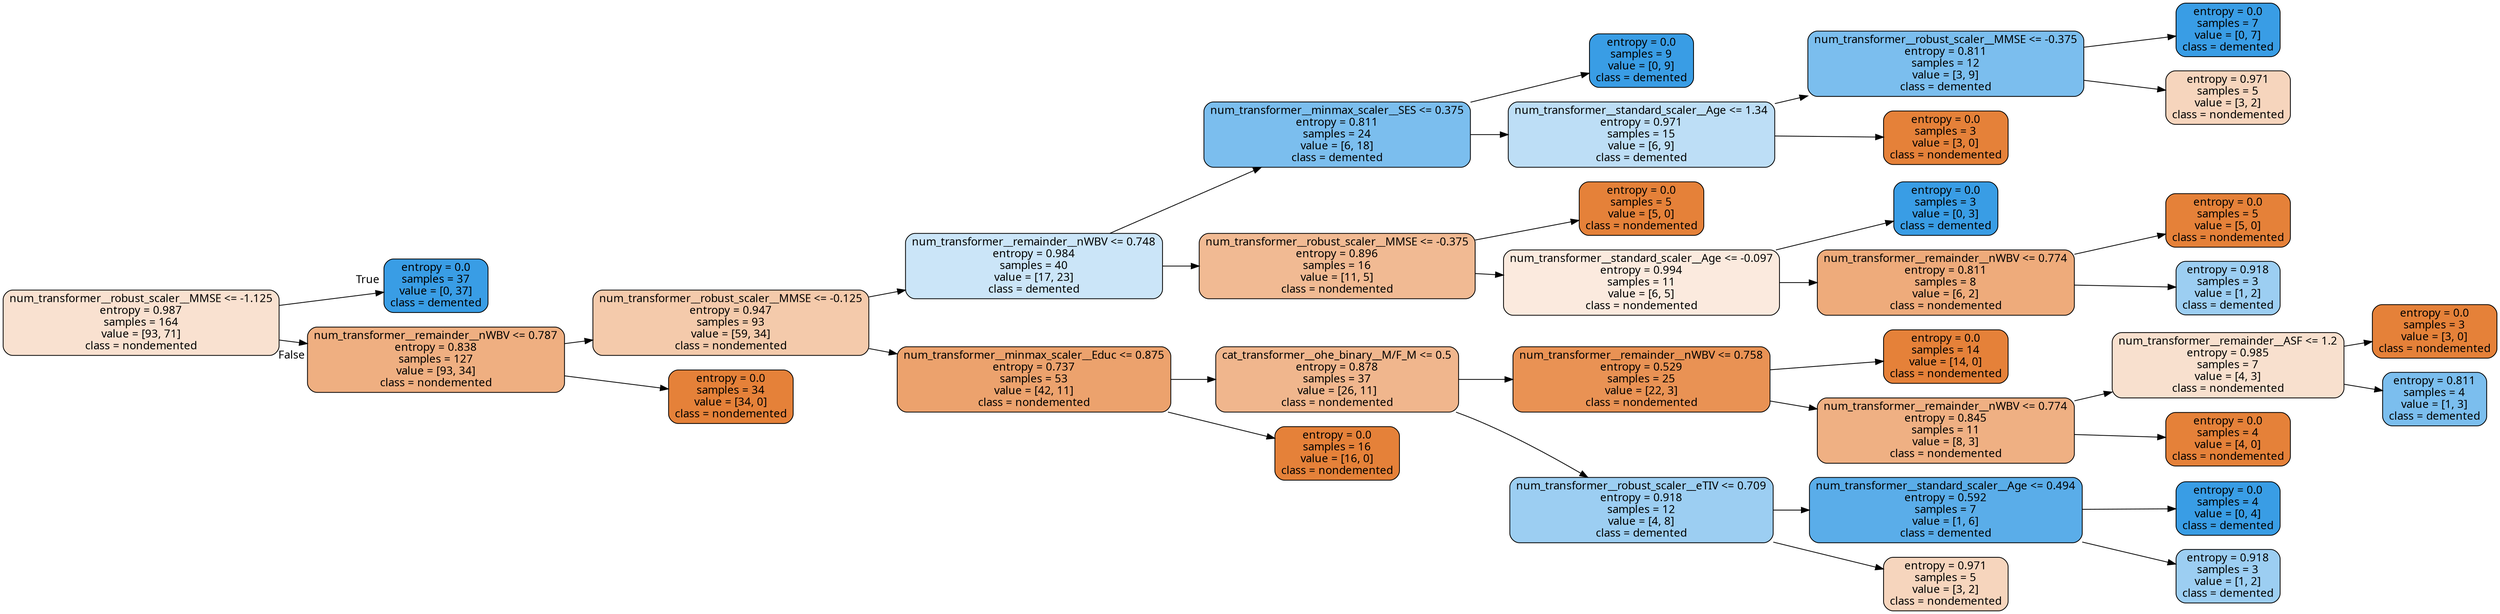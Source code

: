 digraph Tree {
node [shape=box, style="filled, rounded", color="black", fontname="futura"] ;
edge [fontname="futura"] ;
rankdir=LR ;
0 [label="num_transformer__robust_scaler__MMSE <= -1.125\nentropy = 0.987\nsamples = 164\nvalue = [93, 71]\nclass = nondemented", fillcolor="#f9e1d0"] ;
1 [label="entropy = 0.0\nsamples = 37\nvalue = [0, 37]\nclass = demented", fillcolor="#399de5"] ;
0 -> 1 [labeldistance=2.5, labelangle=-45, headlabel="True"] ;
2 [label="num_transformer__remainder__nWBV <= 0.787\nentropy = 0.838\nsamples = 127\nvalue = [93, 34]\nclass = nondemented", fillcolor="#efaf81"] ;
0 -> 2 [labeldistance=2.5, labelangle=45, headlabel="False"] ;
3 [label="num_transformer__robust_scaler__MMSE <= -0.125\nentropy = 0.947\nsamples = 93\nvalue = [59, 34]\nclass = nondemented", fillcolor="#f4caab"] ;
2 -> 3 ;
4 [label="num_transformer__remainder__nWBV <= 0.748\nentropy = 0.984\nsamples = 40\nvalue = [17, 23]\nclass = demented", fillcolor="#cbe5f8"] ;
3 -> 4 ;
5 [label="num_transformer__minmax_scaler__SES <= 0.375\nentropy = 0.811\nsamples = 24\nvalue = [6, 18]\nclass = demented", fillcolor="#7bbeee"] ;
4 -> 5 ;
6 [label="entropy = 0.0\nsamples = 9\nvalue = [0, 9]\nclass = demented", fillcolor="#399de5"] ;
5 -> 6 ;
7 [label="num_transformer__standard_scaler__Age <= 1.34\nentropy = 0.971\nsamples = 15\nvalue = [6, 9]\nclass = demented", fillcolor="#bddef6"] ;
5 -> 7 ;
8 [label="num_transformer__robust_scaler__MMSE <= -0.375\nentropy = 0.811\nsamples = 12\nvalue = [3, 9]\nclass = demented", fillcolor="#7bbeee"] ;
7 -> 8 ;
9 [label="entropy = 0.0\nsamples = 7\nvalue = [0, 7]\nclass = demented", fillcolor="#399de5"] ;
8 -> 9 ;
10 [label="entropy = 0.971\nsamples = 5\nvalue = [3, 2]\nclass = nondemented", fillcolor="#f6d5bd"] ;
8 -> 10 ;
11 [label="entropy = 0.0\nsamples = 3\nvalue = [3, 0]\nclass = nondemented", fillcolor="#e58139"] ;
7 -> 11 ;
12 [label="num_transformer__robust_scaler__MMSE <= -0.375\nentropy = 0.896\nsamples = 16\nvalue = [11, 5]\nclass = nondemented", fillcolor="#f1ba93"] ;
4 -> 12 ;
13 [label="entropy = 0.0\nsamples = 5\nvalue = [5, 0]\nclass = nondemented", fillcolor="#e58139"] ;
12 -> 13 ;
14 [label="num_transformer__standard_scaler__Age <= -0.097\nentropy = 0.994\nsamples = 11\nvalue = [6, 5]\nclass = nondemented", fillcolor="#fbeade"] ;
12 -> 14 ;
15 [label="entropy = 0.0\nsamples = 3\nvalue = [0, 3]\nclass = demented", fillcolor="#399de5"] ;
14 -> 15 ;
16 [label="num_transformer__remainder__nWBV <= 0.774\nentropy = 0.811\nsamples = 8\nvalue = [6, 2]\nclass = nondemented", fillcolor="#eeab7b"] ;
14 -> 16 ;
17 [label="entropy = 0.0\nsamples = 5\nvalue = [5, 0]\nclass = nondemented", fillcolor="#e58139"] ;
16 -> 17 ;
18 [label="entropy = 0.918\nsamples = 3\nvalue = [1, 2]\nclass = demented", fillcolor="#9ccef2"] ;
16 -> 18 ;
19 [label="num_transformer__minmax_scaler__Educ <= 0.875\nentropy = 0.737\nsamples = 53\nvalue = [42, 11]\nclass = nondemented", fillcolor="#eca26d"] ;
3 -> 19 ;
20 [label="cat_transformer__ohe_binary__M/F_M <= 0.5\nentropy = 0.878\nsamples = 37\nvalue = [26, 11]\nclass = nondemented", fillcolor="#f0b68d"] ;
19 -> 20 ;
21 [label="num_transformer__remainder__nWBV <= 0.758\nentropy = 0.529\nsamples = 25\nvalue = [22, 3]\nclass = nondemented", fillcolor="#e99254"] ;
20 -> 21 ;
22 [label="entropy = 0.0\nsamples = 14\nvalue = [14, 0]\nclass = nondemented", fillcolor="#e58139"] ;
21 -> 22 ;
23 [label="num_transformer__remainder__nWBV <= 0.774\nentropy = 0.845\nsamples = 11\nvalue = [8, 3]\nclass = nondemented", fillcolor="#efb083"] ;
21 -> 23 ;
24 [label="num_transformer__remainder__ASF <= 1.2\nentropy = 0.985\nsamples = 7\nvalue = [4, 3]\nclass = nondemented", fillcolor="#f8e0ce"] ;
23 -> 24 ;
25 [label="entropy = 0.0\nsamples = 3\nvalue = [3, 0]\nclass = nondemented", fillcolor="#e58139"] ;
24 -> 25 ;
26 [label="entropy = 0.811\nsamples = 4\nvalue = [1, 3]\nclass = demented", fillcolor="#7bbeee"] ;
24 -> 26 ;
27 [label="entropy = 0.0\nsamples = 4\nvalue = [4, 0]\nclass = nondemented", fillcolor="#e58139"] ;
23 -> 27 ;
28 [label="num_transformer__robust_scaler__eTIV <= 0.709\nentropy = 0.918\nsamples = 12\nvalue = [4, 8]\nclass = demented", fillcolor="#9ccef2"] ;
20 -> 28 ;
29 [label="num_transformer__standard_scaler__Age <= 0.494\nentropy = 0.592\nsamples = 7\nvalue = [1, 6]\nclass = demented", fillcolor="#5aade9"] ;
28 -> 29 ;
30 [label="entropy = 0.0\nsamples = 4\nvalue = [0, 4]\nclass = demented", fillcolor="#399de5"] ;
29 -> 30 ;
31 [label="entropy = 0.918\nsamples = 3\nvalue = [1, 2]\nclass = demented", fillcolor="#9ccef2"] ;
29 -> 31 ;
32 [label="entropy = 0.971\nsamples = 5\nvalue = [3, 2]\nclass = nondemented", fillcolor="#f6d5bd"] ;
28 -> 32 ;
33 [label="entropy = 0.0\nsamples = 16\nvalue = [16, 0]\nclass = nondemented", fillcolor="#e58139"] ;
19 -> 33 ;
34 [label="entropy = 0.0\nsamples = 34\nvalue = [34, 0]\nclass = nondemented", fillcolor="#e58139"] ;
2 -> 34 ;
}